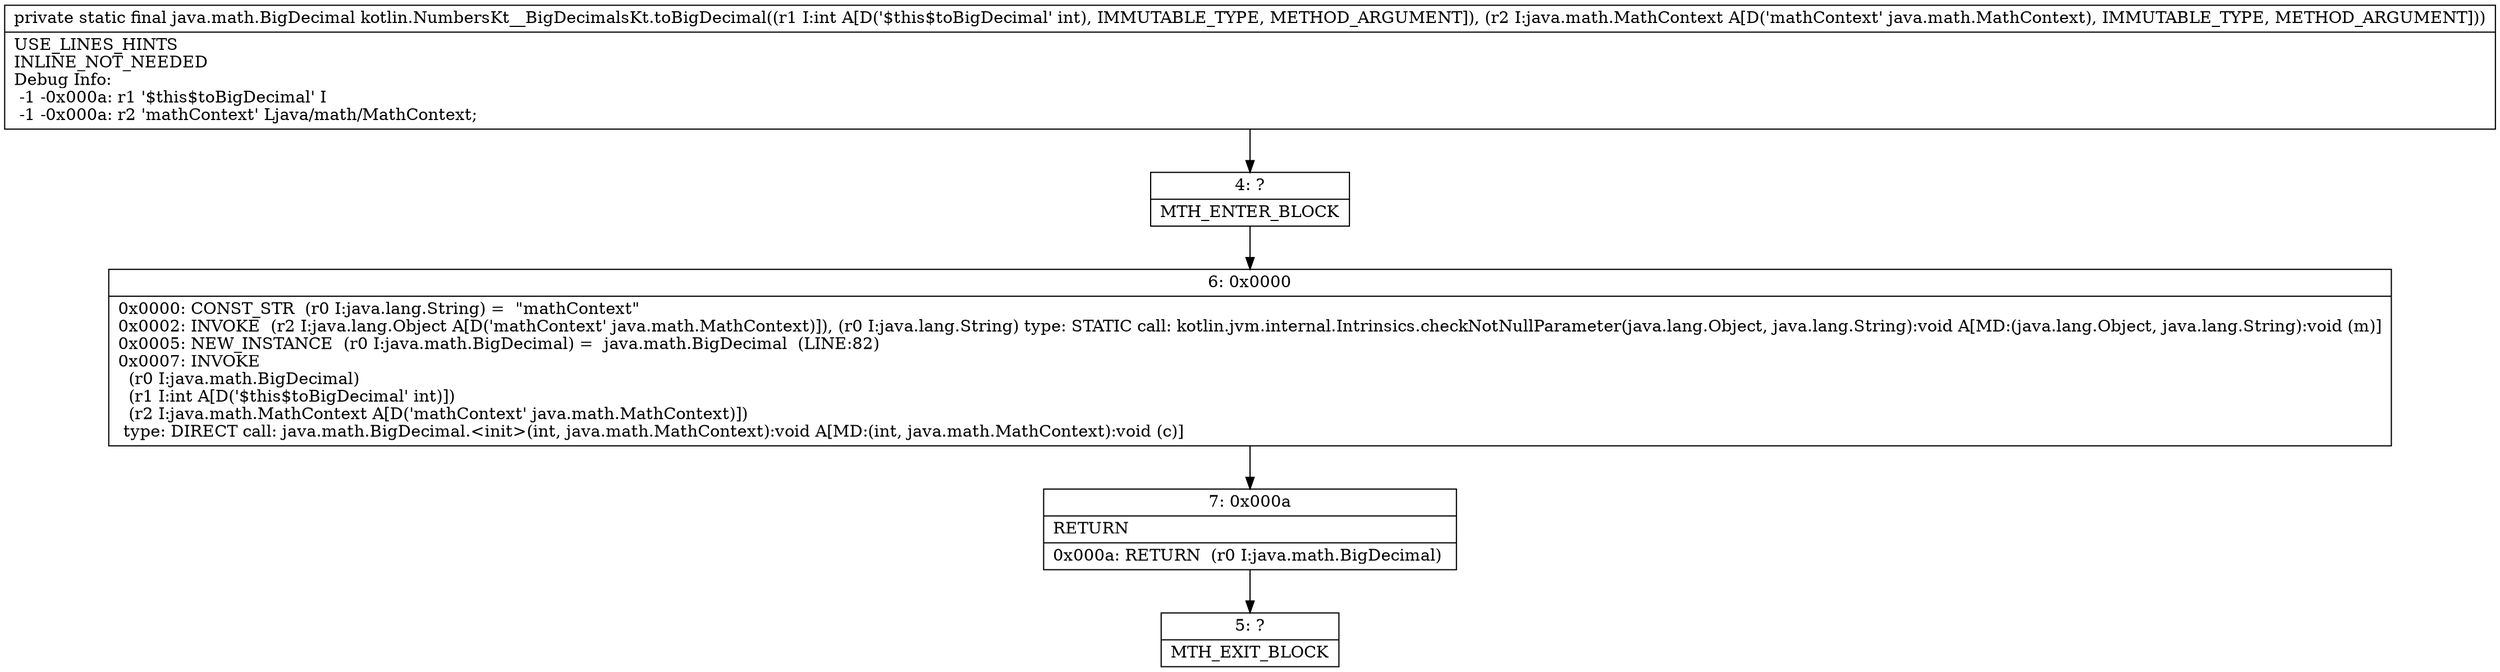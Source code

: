 digraph "CFG forkotlin.NumbersKt__BigDecimalsKt.toBigDecimal(ILjava\/math\/MathContext;)Ljava\/math\/BigDecimal;" {
Node_4 [shape=record,label="{4\:\ ?|MTH_ENTER_BLOCK\l}"];
Node_6 [shape=record,label="{6\:\ 0x0000|0x0000: CONST_STR  (r0 I:java.lang.String) =  \"mathContext\" \l0x0002: INVOKE  (r2 I:java.lang.Object A[D('mathContext' java.math.MathContext)]), (r0 I:java.lang.String) type: STATIC call: kotlin.jvm.internal.Intrinsics.checkNotNullParameter(java.lang.Object, java.lang.String):void A[MD:(java.lang.Object, java.lang.String):void (m)]\l0x0005: NEW_INSTANCE  (r0 I:java.math.BigDecimal) =  java.math.BigDecimal  (LINE:82)\l0x0007: INVOKE  \l  (r0 I:java.math.BigDecimal)\l  (r1 I:int A[D('$this$toBigDecimal' int)])\l  (r2 I:java.math.MathContext A[D('mathContext' java.math.MathContext)])\l type: DIRECT call: java.math.BigDecimal.\<init\>(int, java.math.MathContext):void A[MD:(int, java.math.MathContext):void (c)]\l}"];
Node_7 [shape=record,label="{7\:\ 0x000a|RETURN\l|0x000a: RETURN  (r0 I:java.math.BigDecimal) \l}"];
Node_5 [shape=record,label="{5\:\ ?|MTH_EXIT_BLOCK\l}"];
MethodNode[shape=record,label="{private static final java.math.BigDecimal kotlin.NumbersKt__BigDecimalsKt.toBigDecimal((r1 I:int A[D('$this$toBigDecimal' int), IMMUTABLE_TYPE, METHOD_ARGUMENT]), (r2 I:java.math.MathContext A[D('mathContext' java.math.MathContext), IMMUTABLE_TYPE, METHOD_ARGUMENT]))  | USE_LINES_HINTS\lINLINE_NOT_NEEDED\lDebug Info:\l  \-1 \-0x000a: r1 '$this$toBigDecimal' I\l  \-1 \-0x000a: r2 'mathContext' Ljava\/math\/MathContext;\l}"];
MethodNode -> Node_4;Node_4 -> Node_6;
Node_6 -> Node_7;
Node_7 -> Node_5;
}

